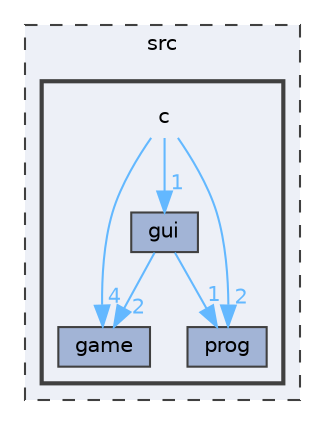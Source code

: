 digraph "src/c"
{
 // LATEX_PDF_SIZE
  bgcolor="transparent";
  edge [fontname=Helvetica,fontsize=10,labelfontname=Helvetica,labelfontsize=10];
  node [fontname=Helvetica,fontsize=10,shape=box,height=0.2,width=0.4];
  compound=true
  subgraph clusterdir_68267d1309a1af8e8297ef4c3efbcdba {
    graph [ bgcolor="#edf0f7", pencolor="grey25", label="src", fontname=Helvetica,fontsize=10 style="filled,dashed", URL="dir_68267d1309a1af8e8297ef4c3efbcdba.html",tooltip=""]
  subgraph clusterdir_3b19ecf29356981f494745fbef7e56bf {
    graph [ bgcolor="#edf0f7", pencolor="grey25", label="", fontname=Helvetica,fontsize=10 style="filled,bold", URL="dir_3b19ecf29356981f494745fbef7e56bf.html",tooltip=""]
    dir_3b19ecf29356981f494745fbef7e56bf [shape=plaintext, label="c"];
  dir_4577e3e26418e81245e5e2782fdb5624 [label="game", fillcolor="#a2b4d6", color="grey25", style="filled", URL="dir_4577e3e26418e81245e5e2782fdb5624.html",tooltip=""];
  dir_f1392e27fd323dcd4e55bb738c0e23fc [label="gui", fillcolor="#a2b4d6", color="grey25", style="filled", URL="dir_f1392e27fd323dcd4e55bb738c0e23fc.html",tooltip=""];
  dir_f4913f1df357bd2ff70387216a90f557 [label="prog", fillcolor="#a2b4d6", color="grey25", style="filled", URL="dir_f4913f1df357bd2ff70387216a90f557.html",tooltip=""];
  }
  }
  dir_3b19ecf29356981f494745fbef7e56bf->dir_4577e3e26418e81245e5e2782fdb5624 [headlabel="4", labeldistance=1.5 headhref="dir_000000_000001.html" href="dir_000000_000001.html" color="steelblue1" fontcolor="steelblue1"];
  dir_3b19ecf29356981f494745fbef7e56bf->dir_f1392e27fd323dcd4e55bb738c0e23fc [headlabel="1", labeldistance=1.5 headhref="dir_000000_000002.html" href="dir_000000_000002.html" color="steelblue1" fontcolor="steelblue1"];
  dir_3b19ecf29356981f494745fbef7e56bf->dir_f4913f1df357bd2ff70387216a90f557 [headlabel="2", labeldistance=1.5 headhref="dir_000000_000003.html" href="dir_000000_000003.html" color="steelblue1" fontcolor="steelblue1"];
  dir_f1392e27fd323dcd4e55bb738c0e23fc->dir_4577e3e26418e81245e5e2782fdb5624 [headlabel="2", labeldistance=1.5 headhref="dir_000002_000001.html" href="dir_000002_000001.html" color="steelblue1" fontcolor="steelblue1"];
  dir_f1392e27fd323dcd4e55bb738c0e23fc->dir_f4913f1df357bd2ff70387216a90f557 [headlabel="1", labeldistance=1.5 headhref="dir_000002_000003.html" href="dir_000002_000003.html" color="steelblue1" fontcolor="steelblue1"];
}
